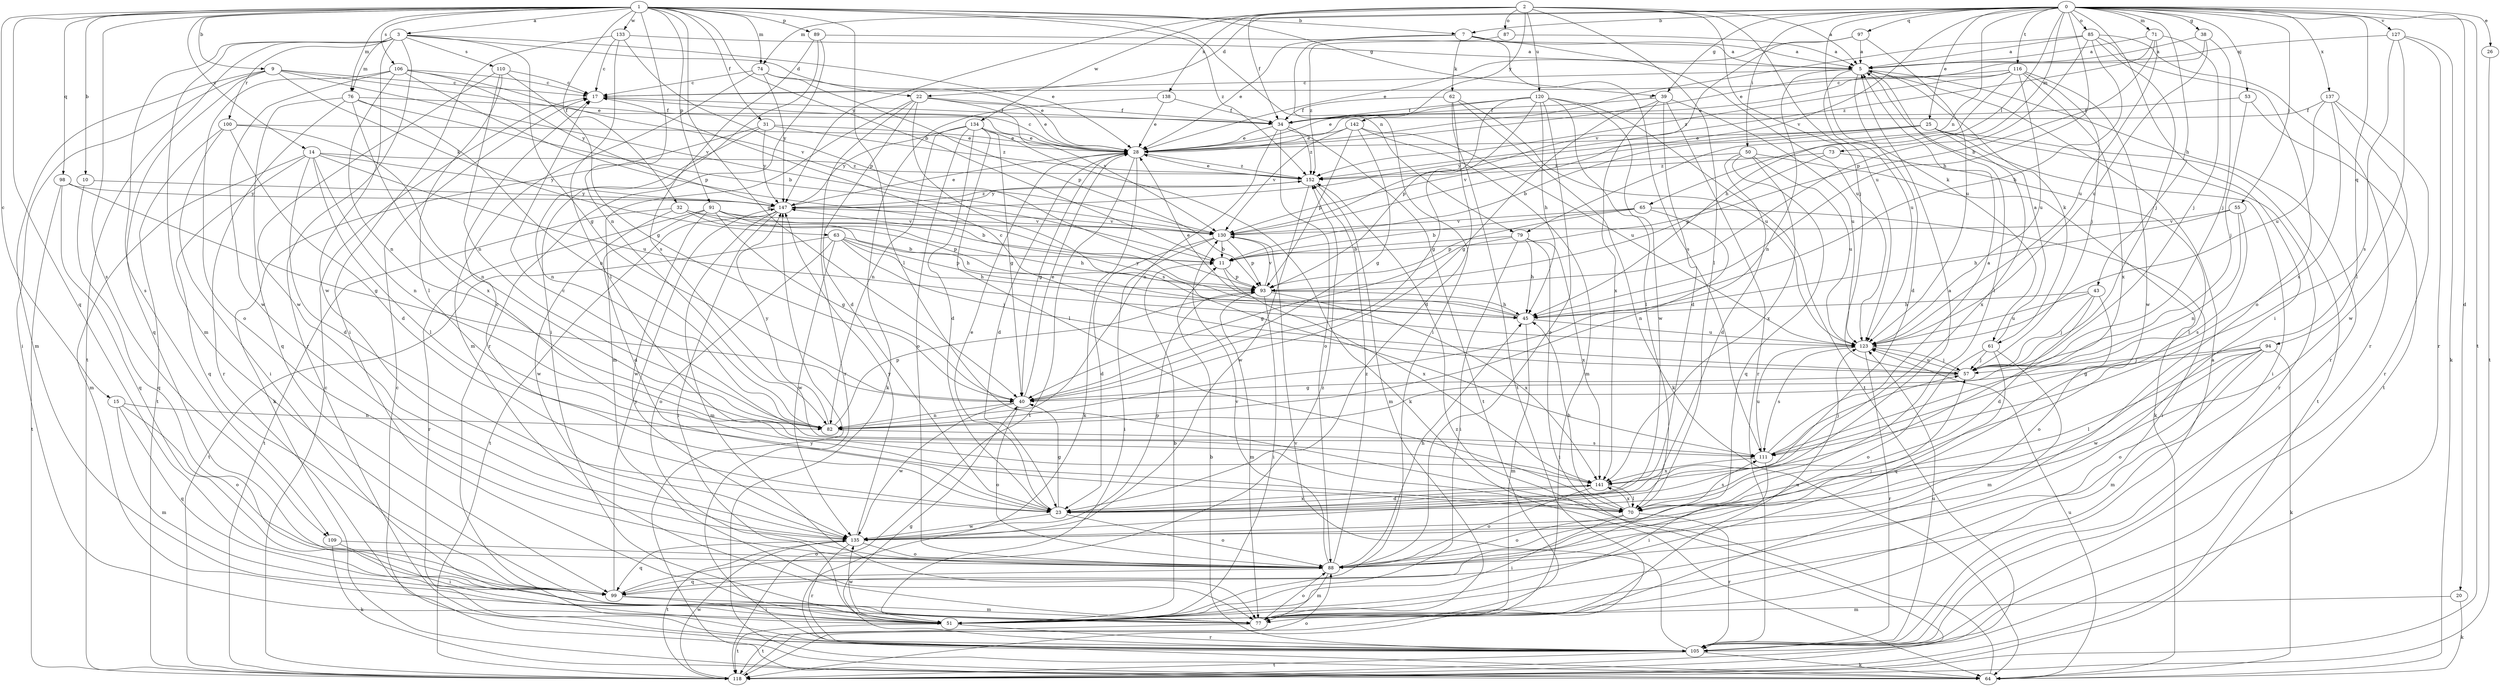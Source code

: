strict digraph  {
0;
1;
2;
3;
5;
7;
9;
10;
11;
14;
15;
17;
20;
22;
23;
25;
26;
28;
31;
32;
34;
38;
39;
40;
43;
45;
50;
51;
53;
55;
57;
61;
62;
63;
64;
65;
70;
71;
73;
74;
76;
77;
79;
82;
85;
87;
88;
89;
91;
93;
94;
97;
98;
99;
100;
105;
106;
109;
110;
111;
116;
118;
120;
123;
127;
130;
133;
134;
135;
137;
138;
141;
142;
147;
152;
0 -> 7  [label=b];
0 -> 20  [label=d];
0 -> 22  [label=d];
0 -> 25  [label=e];
0 -> 26  [label=e];
0 -> 38  [label=g];
0 -> 39  [label=g];
0 -> 43  [label=h];
0 -> 45  [label=h];
0 -> 50  [label=i];
0 -> 51  [label=i];
0 -> 53  [label=j];
0 -> 55  [label=j];
0 -> 61  [label=k];
0 -> 65  [label=l];
0 -> 71  [label=m];
0 -> 73  [label=m];
0 -> 74  [label=m];
0 -> 79  [label=n];
0 -> 85  [label=o];
0 -> 94  [label=q];
0 -> 97  [label=q];
0 -> 116  [label=t];
0 -> 118  [label=t];
0 -> 127  [label=v];
0 -> 130  [label=v];
0 -> 137  [label=x];
1 -> 3  [label=a];
1 -> 7  [label=b];
1 -> 9  [label=b];
1 -> 10  [label=b];
1 -> 11  [label=b];
1 -> 14  [label=c];
1 -> 15  [label=c];
1 -> 31  [label=f];
1 -> 32  [label=f];
1 -> 39  [label=g];
1 -> 40  [label=g];
1 -> 70  [label=l];
1 -> 74  [label=m];
1 -> 76  [label=m];
1 -> 79  [label=n];
1 -> 82  [label=n];
1 -> 89  [label=p];
1 -> 91  [label=p];
1 -> 98  [label=q];
1 -> 99  [label=q];
1 -> 106  [label=s];
1 -> 109  [label=s];
1 -> 133  [label=w];
1 -> 152  [label=z];
2 -> 5  [label=a];
2 -> 34  [label=f];
2 -> 57  [label=j];
2 -> 70  [label=l];
2 -> 87  [label=o];
2 -> 120  [label=u];
2 -> 123  [label=u];
2 -> 134  [label=w];
2 -> 138  [label=x];
2 -> 142  [label=y];
2 -> 147  [label=y];
3 -> 22  [label=d];
3 -> 28  [label=e];
3 -> 40  [label=g];
3 -> 76  [label=m];
3 -> 77  [label=m];
3 -> 100  [label=r];
3 -> 105  [label=r];
3 -> 109  [label=s];
3 -> 110  [label=s];
3 -> 118  [label=t];
3 -> 135  [label=w];
5 -> 17  [label=c];
5 -> 23  [label=d];
5 -> 61  [label=k];
5 -> 70  [label=l];
5 -> 82  [label=n];
5 -> 105  [label=r];
5 -> 123  [label=u];
7 -> 5  [label=a];
7 -> 28  [label=e];
7 -> 51  [label=i];
7 -> 62  [label=k];
7 -> 111  [label=s];
7 -> 123  [label=u];
9 -> 17  [label=c];
9 -> 28  [label=e];
9 -> 51  [label=i];
9 -> 63  [label=k];
9 -> 77  [label=m];
9 -> 99  [label=q];
9 -> 130  [label=v];
10 -> 99  [label=q];
10 -> 147  [label=y];
11 -> 93  [label=p];
11 -> 141  [label=x];
14 -> 23  [label=d];
14 -> 70  [label=l];
14 -> 77  [label=m];
14 -> 82  [label=n];
14 -> 99  [label=q];
14 -> 123  [label=u];
14 -> 147  [label=y];
14 -> 152  [label=z];
15 -> 77  [label=m];
15 -> 82  [label=n];
15 -> 88  [label=o];
15 -> 99  [label=q];
17 -> 34  [label=f];
20 -> 64  [label=k];
20 -> 77  [label=m];
22 -> 23  [label=d];
22 -> 28  [label=e];
22 -> 34  [label=f];
22 -> 77  [label=m];
22 -> 105  [label=r];
22 -> 111  [label=s];
22 -> 130  [label=v];
23 -> 5  [label=a];
23 -> 17  [label=c];
23 -> 28  [label=e];
23 -> 40  [label=g];
23 -> 88  [label=o];
23 -> 135  [label=w];
23 -> 141  [label=x];
25 -> 11  [label=b];
25 -> 28  [label=e];
25 -> 51  [label=i];
25 -> 105  [label=r];
25 -> 118  [label=t];
25 -> 130  [label=v];
25 -> 141  [label=x];
25 -> 147  [label=y];
26 -> 118  [label=t];
28 -> 17  [label=c];
28 -> 23  [label=d];
28 -> 40  [label=g];
28 -> 64  [label=k];
28 -> 118  [label=t];
28 -> 152  [label=z];
31 -> 28  [label=e];
31 -> 64  [label=k];
31 -> 82  [label=n];
31 -> 147  [label=y];
31 -> 152  [label=z];
32 -> 45  [label=h];
32 -> 93  [label=p];
32 -> 118  [label=t];
32 -> 130  [label=v];
32 -> 135  [label=w];
34 -> 28  [label=e];
34 -> 82  [label=n];
34 -> 88  [label=o];
34 -> 118  [label=t];
34 -> 152  [label=z];
38 -> 5  [label=a];
38 -> 28  [label=e];
38 -> 57  [label=j];
38 -> 123  [label=u];
39 -> 23  [label=d];
39 -> 34  [label=f];
39 -> 40  [label=g];
39 -> 105  [label=r];
39 -> 123  [label=u];
39 -> 141  [label=x];
40 -> 28  [label=e];
40 -> 82  [label=n];
40 -> 88  [label=o];
40 -> 135  [label=w];
43 -> 23  [label=d];
43 -> 45  [label=h];
43 -> 57  [label=j];
43 -> 88  [label=o];
43 -> 123  [label=u];
45 -> 28  [label=e];
45 -> 77  [label=m];
45 -> 123  [label=u];
45 -> 147  [label=y];
50 -> 23  [label=d];
50 -> 64  [label=k];
50 -> 99  [label=q];
50 -> 123  [label=u];
50 -> 141  [label=x];
50 -> 152  [label=z];
51 -> 11  [label=b];
51 -> 105  [label=r];
51 -> 118  [label=t];
51 -> 135  [label=w];
53 -> 34  [label=f];
53 -> 57  [label=j];
53 -> 118  [label=t];
55 -> 45  [label=h];
55 -> 82  [label=n];
55 -> 111  [label=s];
55 -> 130  [label=v];
57 -> 17  [label=c];
57 -> 40  [label=g];
57 -> 123  [label=u];
61 -> 5  [label=a];
61 -> 57  [label=j];
61 -> 77  [label=m];
61 -> 88  [label=o];
61 -> 99  [label=q];
62 -> 23  [label=d];
62 -> 34  [label=f];
62 -> 64  [label=k];
62 -> 118  [label=t];
62 -> 123  [label=u];
63 -> 11  [label=b];
63 -> 45  [label=h];
63 -> 57  [label=j];
63 -> 88  [label=o];
63 -> 93  [label=p];
63 -> 118  [label=t];
63 -> 135  [label=w];
64 -> 17  [label=c];
64 -> 123  [label=u];
64 -> 147  [label=y];
64 -> 152  [label=z];
65 -> 11  [label=b];
65 -> 51  [label=i];
65 -> 82  [label=n];
65 -> 93  [label=p];
65 -> 130  [label=v];
70 -> 45  [label=h];
70 -> 51  [label=i];
70 -> 88  [label=o];
70 -> 105  [label=r];
70 -> 111  [label=s];
70 -> 141  [label=x];
71 -> 5  [label=a];
71 -> 11  [label=b];
71 -> 57  [label=j];
71 -> 123  [label=u];
71 -> 152  [label=z];
73 -> 70  [label=l];
73 -> 93  [label=p];
73 -> 152  [label=z];
74 -> 17  [label=c];
74 -> 28  [label=e];
74 -> 77  [label=m];
74 -> 93  [label=p];
74 -> 147  [label=y];
76 -> 11  [label=b];
76 -> 34  [label=f];
76 -> 82  [label=n];
76 -> 99  [label=q];
76 -> 105  [label=r];
76 -> 141  [label=x];
77 -> 88  [label=o];
77 -> 118  [label=t];
77 -> 123  [label=u];
79 -> 11  [label=b];
79 -> 40  [label=g];
79 -> 45  [label=h];
79 -> 51  [label=i];
79 -> 118  [label=t];
79 -> 141  [label=x];
82 -> 93  [label=p];
82 -> 111  [label=s];
82 -> 147  [label=y];
85 -> 5  [label=a];
85 -> 28  [label=e];
85 -> 45  [label=h];
85 -> 57  [label=j];
85 -> 88  [label=o];
85 -> 93  [label=p];
85 -> 105  [label=r];
87 -> 5  [label=a];
87 -> 152  [label=z];
88 -> 45  [label=h];
88 -> 57  [label=j];
88 -> 77  [label=m];
88 -> 99  [label=q];
88 -> 130  [label=v];
88 -> 152  [label=z];
89 -> 5  [label=a];
89 -> 51  [label=i];
89 -> 105  [label=r];
89 -> 111  [label=s];
91 -> 11  [label=b];
91 -> 23  [label=d];
91 -> 40  [label=g];
91 -> 45  [label=h];
91 -> 105  [label=r];
91 -> 130  [label=v];
91 -> 135  [label=w];
93 -> 45  [label=h];
93 -> 51  [label=i];
93 -> 77  [label=m];
93 -> 130  [label=v];
93 -> 141  [label=x];
94 -> 40  [label=g];
94 -> 57  [label=j];
94 -> 64  [label=k];
94 -> 70  [label=l];
94 -> 77  [label=m];
94 -> 88  [label=o];
94 -> 135  [label=w];
97 -> 5  [label=a];
97 -> 28  [label=e];
97 -> 123  [label=u];
97 -> 130  [label=v];
98 -> 40  [label=g];
98 -> 99  [label=q];
98 -> 118  [label=t];
98 -> 147  [label=y];
99 -> 51  [label=i];
99 -> 77  [label=m];
99 -> 147  [label=y];
99 -> 152  [label=z];
100 -> 23  [label=d];
100 -> 28  [label=e];
100 -> 51  [label=i];
100 -> 82  [label=n];
100 -> 118  [label=t];
105 -> 5  [label=a];
105 -> 11  [label=b];
105 -> 40  [label=g];
105 -> 64  [label=k];
105 -> 118  [label=t];
105 -> 123  [label=u];
105 -> 130  [label=v];
106 -> 17  [label=c];
106 -> 82  [label=n];
106 -> 88  [label=o];
106 -> 93  [label=p];
106 -> 130  [label=v];
106 -> 135  [label=w];
106 -> 147  [label=y];
109 -> 51  [label=i];
109 -> 64  [label=k];
109 -> 88  [label=o];
110 -> 17  [label=c];
110 -> 40  [label=g];
110 -> 70  [label=l];
110 -> 82  [label=n];
110 -> 135  [label=w];
111 -> 5  [label=a];
111 -> 51  [label=i];
111 -> 57  [label=j];
111 -> 123  [label=u];
111 -> 141  [label=x];
116 -> 17  [label=c];
116 -> 28  [label=e];
116 -> 45  [label=h];
116 -> 57  [label=j];
116 -> 123  [label=u];
116 -> 135  [label=w];
116 -> 141  [label=x];
116 -> 152  [label=z];
118 -> 17  [label=c];
118 -> 88  [label=o];
118 -> 135  [label=w];
120 -> 28  [label=e];
120 -> 34  [label=f];
120 -> 40  [label=g];
120 -> 45  [label=h];
120 -> 70  [label=l];
120 -> 88  [label=o];
120 -> 93  [label=p];
120 -> 118  [label=t];
120 -> 135  [label=w];
123 -> 57  [label=j];
123 -> 105  [label=r];
123 -> 111  [label=s];
127 -> 5  [label=a];
127 -> 64  [label=k];
127 -> 70  [label=l];
127 -> 105  [label=r];
127 -> 111  [label=s];
130 -> 11  [label=b];
130 -> 23  [label=d];
130 -> 51  [label=i];
130 -> 93  [label=p];
133 -> 5  [label=a];
133 -> 17  [label=c];
133 -> 51  [label=i];
133 -> 70  [label=l];
133 -> 93  [label=p];
134 -> 23  [label=d];
134 -> 28  [label=e];
134 -> 40  [label=g];
134 -> 64  [label=k];
134 -> 70  [label=l];
134 -> 82  [label=n];
134 -> 88  [label=o];
134 -> 147  [label=y];
135 -> 88  [label=o];
135 -> 93  [label=p];
135 -> 99  [label=q];
135 -> 105  [label=r];
135 -> 118  [label=t];
135 -> 147  [label=y];
137 -> 34  [label=f];
137 -> 105  [label=r];
137 -> 111  [label=s];
137 -> 123  [label=u];
137 -> 135  [label=w];
138 -> 28  [label=e];
138 -> 34  [label=f];
138 -> 64  [label=k];
141 -> 17  [label=c];
141 -> 23  [label=d];
141 -> 70  [label=l];
141 -> 88  [label=o];
142 -> 28  [label=e];
142 -> 40  [label=g];
142 -> 77  [label=m];
142 -> 93  [label=p];
142 -> 123  [label=u];
142 -> 130  [label=v];
147 -> 28  [label=e];
147 -> 51  [label=i];
147 -> 77  [label=m];
147 -> 118  [label=t];
147 -> 130  [label=v];
147 -> 152  [label=z];
152 -> 28  [label=e];
152 -> 77  [label=m];
152 -> 135  [label=w];
152 -> 147  [label=y];
}
